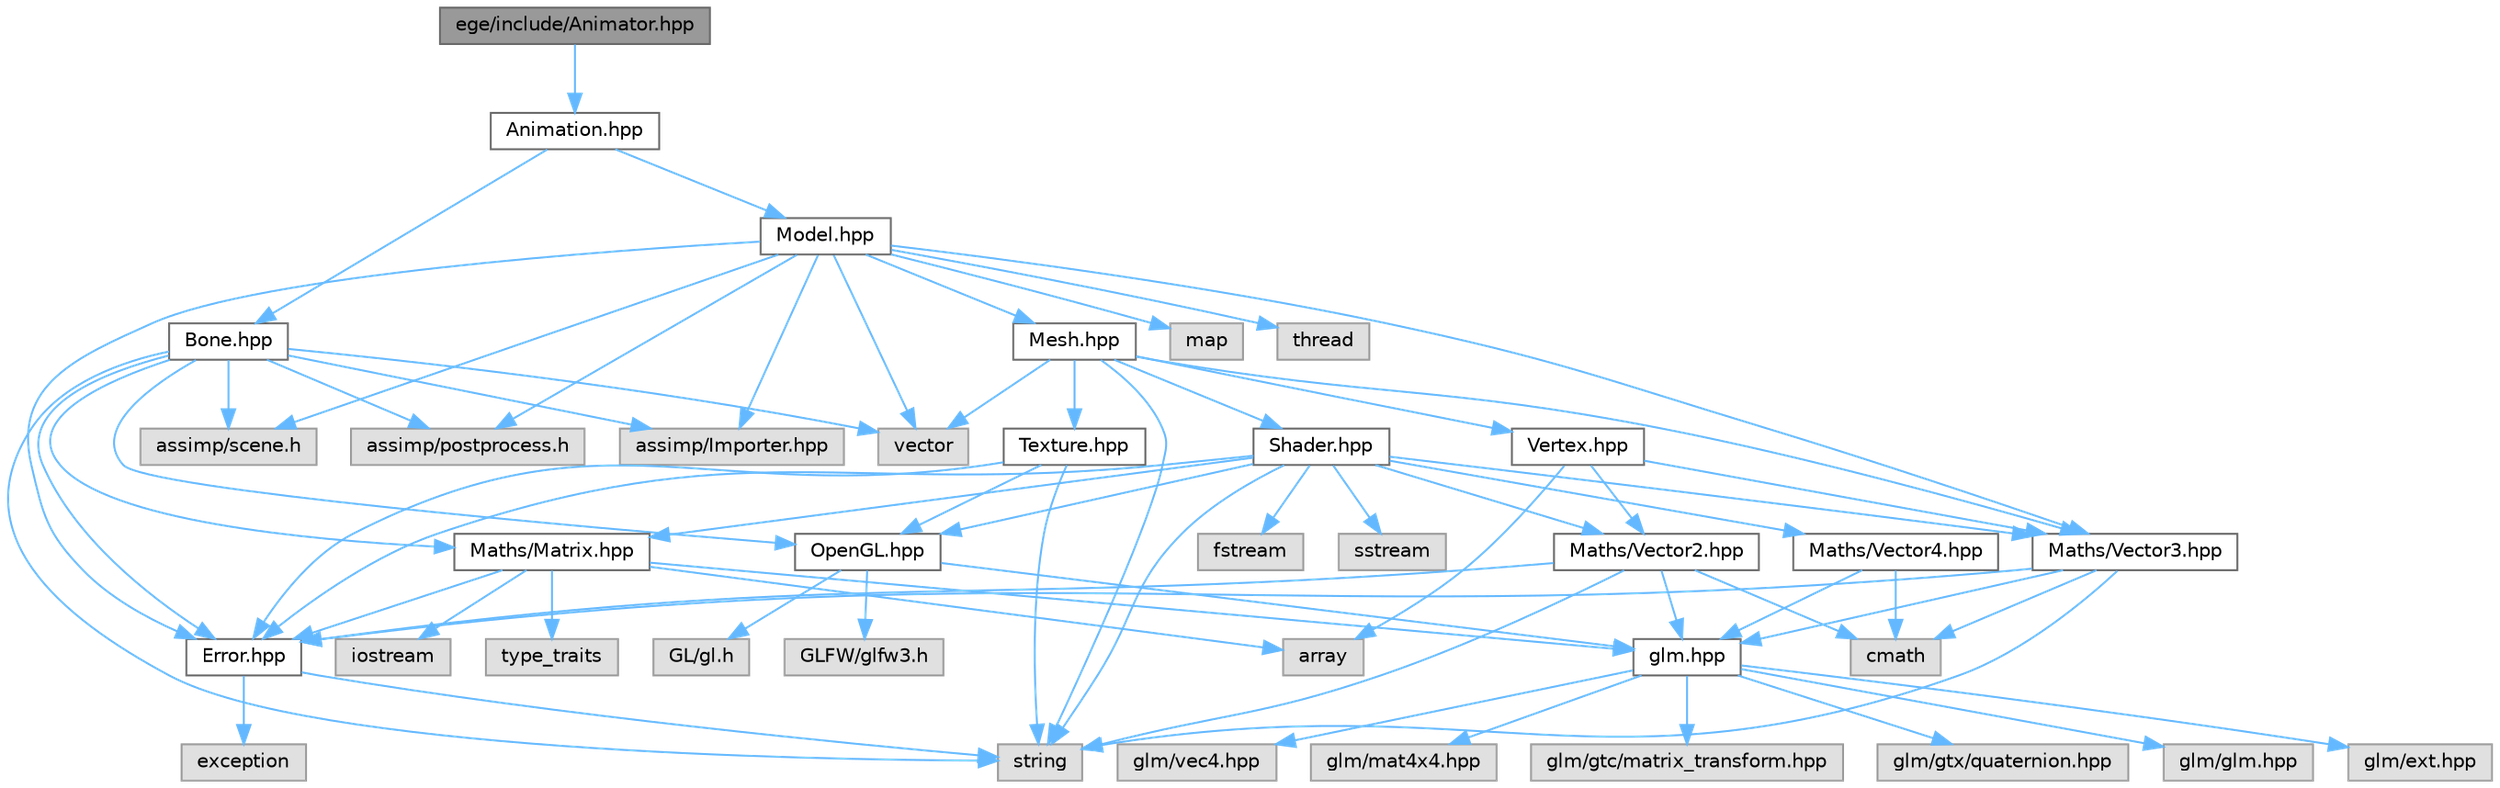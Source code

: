 digraph "ege/include/Animator.hpp"
{
 // LATEX_PDF_SIZE
  bgcolor="transparent";
  edge [fontname=Helvetica,fontsize=10,labelfontname=Helvetica,labelfontsize=10];
  node [fontname=Helvetica,fontsize=10,shape=box,height=0.2,width=0.4];
  Node1 [id="Node000001",label="ege/include/Animator.hpp",height=0.2,width=0.4,color="gray40", fillcolor="grey60", style="filled", fontcolor="black",tooltip=" "];
  Node1 -> Node2 [id="edge68_Node000001_Node000002",color="steelblue1",style="solid",tooltip=" "];
  Node2 [id="Node000002",label="Animation.hpp",height=0.2,width=0.4,color="grey40", fillcolor="white", style="filled",URL="$Animation_8hpp.html",tooltip=" "];
  Node2 -> Node3 [id="edge69_Node000002_Node000003",color="steelblue1",style="solid",tooltip=" "];
  Node3 [id="Node000003",label="Bone.hpp",height=0.2,width=0.4,color="grey40", fillcolor="white", style="filled",URL="$Bone_8hpp.html",tooltip=" "];
  Node3 -> Node4 [id="edge70_Node000003_Node000004",color="steelblue1",style="solid",tooltip=" "];
  Node4 [id="Node000004",label="Error.hpp",height=0.2,width=0.4,color="grey40", fillcolor="white", style="filled",URL="$Error_8hpp.html",tooltip="Defines the Error class for the ETIB Game Engine."];
  Node4 -> Node5 [id="edge71_Node000004_Node000005",color="steelblue1",style="solid",tooltip=" "];
  Node5 [id="Node000005",label="exception",height=0.2,width=0.4,color="grey60", fillcolor="#E0E0E0", style="filled",tooltip=" "];
  Node4 -> Node6 [id="edge72_Node000004_Node000006",color="steelblue1",style="solid",tooltip=" "];
  Node6 [id="Node000006",label="string",height=0.2,width=0.4,color="grey60", fillcolor="#E0E0E0", style="filled",tooltip=" "];
  Node3 -> Node7 [id="edge73_Node000003_Node000007",color="steelblue1",style="solid",tooltip=" "];
  Node7 [id="Node000007",label="OpenGL.hpp",height=0.2,width=0.4,color="grey40", fillcolor="white", style="filled",URL="$OpenGL_8hpp.html",tooltip=" "];
  Node7 -> Node8 [id="edge74_Node000007_Node000008",color="steelblue1",style="solid",tooltip=" "];
  Node8 [id="Node000008",label="glm.hpp",height=0.2,width=0.4,color="grey40", fillcolor="white", style="filled",URL="$glm_8hpp.html",tooltip=" "];
  Node8 -> Node9 [id="edge75_Node000008_Node000009",color="steelblue1",style="solid",tooltip=" "];
  Node9 [id="Node000009",label="glm/glm.hpp",height=0.2,width=0.4,color="grey60", fillcolor="#E0E0E0", style="filled",tooltip=" "];
  Node8 -> Node10 [id="edge76_Node000008_Node000010",color="steelblue1",style="solid",tooltip=" "];
  Node10 [id="Node000010",label="glm/ext.hpp",height=0.2,width=0.4,color="grey60", fillcolor="#E0E0E0", style="filled",tooltip=" "];
  Node8 -> Node11 [id="edge77_Node000008_Node000011",color="steelblue1",style="solid",tooltip=" "];
  Node11 [id="Node000011",label="glm/vec4.hpp",height=0.2,width=0.4,color="grey60", fillcolor="#E0E0E0", style="filled",tooltip=" "];
  Node8 -> Node12 [id="edge78_Node000008_Node000012",color="steelblue1",style="solid",tooltip=" "];
  Node12 [id="Node000012",label="glm/mat4x4.hpp",height=0.2,width=0.4,color="grey60", fillcolor="#E0E0E0", style="filled",tooltip=" "];
  Node8 -> Node13 [id="edge79_Node000008_Node000013",color="steelblue1",style="solid",tooltip=" "];
  Node13 [id="Node000013",label="glm/gtc/matrix_transform.hpp",height=0.2,width=0.4,color="grey60", fillcolor="#E0E0E0", style="filled",tooltip=" "];
  Node8 -> Node14 [id="edge80_Node000008_Node000014",color="steelblue1",style="solid",tooltip=" "];
  Node14 [id="Node000014",label="glm/gtx/quaternion.hpp",height=0.2,width=0.4,color="grey60", fillcolor="#E0E0E0", style="filled",tooltip=" "];
  Node7 -> Node15 [id="edge81_Node000007_Node000015",color="steelblue1",style="solid",tooltip=" "];
  Node15 [id="Node000015",label="GL/gl.h",height=0.2,width=0.4,color="grey60", fillcolor="#E0E0E0", style="filled",tooltip=" "];
  Node7 -> Node16 [id="edge82_Node000007_Node000016",color="steelblue1",style="solid",tooltip=" "];
  Node16 [id="Node000016",label="GLFW/glfw3.h",height=0.2,width=0.4,color="grey60", fillcolor="#E0E0E0", style="filled",tooltip=" "];
  Node3 -> Node17 [id="edge83_Node000003_Node000017",color="steelblue1",style="solid",tooltip=" "];
  Node17 [id="Node000017",label="Maths/Matrix.hpp",height=0.2,width=0.4,color="grey40", fillcolor="white", style="filled",URL="$Matrix_8hpp.html",tooltip="Defines the Matrix class for representing 4D vectors."];
  Node17 -> Node4 [id="edge84_Node000017_Node000004",color="steelblue1",style="solid",tooltip=" "];
  Node17 -> Node8 [id="edge85_Node000017_Node000008",color="steelblue1",style="solid",tooltip=" "];
  Node17 -> Node18 [id="edge86_Node000017_Node000018",color="steelblue1",style="solid",tooltip=" "];
  Node18 [id="Node000018",label="array",height=0.2,width=0.4,color="grey60", fillcolor="#E0E0E0", style="filled",tooltip=" "];
  Node17 -> Node19 [id="edge87_Node000017_Node000019",color="steelblue1",style="solid",tooltip=" "];
  Node19 [id="Node000019",label="iostream",height=0.2,width=0.4,color="grey60", fillcolor="#E0E0E0", style="filled",tooltip=" "];
  Node17 -> Node20 [id="edge88_Node000017_Node000020",color="steelblue1",style="solid",tooltip=" "];
  Node20 [id="Node000020",label="type_traits",height=0.2,width=0.4,color="grey60", fillcolor="#E0E0E0", style="filled",tooltip=" "];
  Node3 -> Node21 [id="edge89_Node000003_Node000021",color="steelblue1",style="solid",tooltip=" "];
  Node21 [id="Node000021",label="assimp/Importer.hpp",height=0.2,width=0.4,color="grey60", fillcolor="#E0E0E0", style="filled",tooltip=" "];
  Node3 -> Node22 [id="edge90_Node000003_Node000022",color="steelblue1",style="solid",tooltip=" "];
  Node22 [id="Node000022",label="assimp/scene.h",height=0.2,width=0.4,color="grey60", fillcolor="#E0E0E0", style="filled",tooltip=" "];
  Node3 -> Node23 [id="edge91_Node000003_Node000023",color="steelblue1",style="solid",tooltip=" "];
  Node23 [id="Node000023",label="assimp/postprocess.h",height=0.2,width=0.4,color="grey60", fillcolor="#E0E0E0", style="filled",tooltip=" "];
  Node3 -> Node6 [id="edge92_Node000003_Node000006",color="steelblue1",style="solid",tooltip=" "];
  Node3 -> Node24 [id="edge93_Node000003_Node000024",color="steelblue1",style="solid",tooltip=" "];
  Node24 [id="Node000024",label="vector",height=0.2,width=0.4,color="grey60", fillcolor="#E0E0E0", style="filled",tooltip=" "];
  Node2 -> Node25 [id="edge94_Node000002_Node000025",color="steelblue1",style="solid",tooltip=" "];
  Node25 [id="Node000025",label="Model.hpp",height=0.2,width=0.4,color="grey40", fillcolor="white", style="filled",URL="$Model_8hpp.html",tooltip="File containing the Model class and its related functions."];
  Node25 -> Node4 [id="edge95_Node000025_Node000004",color="steelblue1",style="solid",tooltip=" "];
  Node25 -> Node26 [id="edge96_Node000025_Node000026",color="steelblue1",style="solid",tooltip=" "];
  Node26 [id="Node000026",label="Mesh.hpp",height=0.2,width=0.4,color="grey40", fillcolor="white", style="filled",URL="$Mesh_8hpp.html",tooltip="File containing the Mesh class and its related functions."];
  Node26 -> Node27 [id="edge97_Node000026_Node000027",color="steelblue1",style="solid",tooltip=" "];
  Node27 [id="Node000027",label="Maths/Vector3.hpp",height=0.2,width=0.4,color="grey40", fillcolor="white", style="filled",URL="$Vector3_8hpp.html",tooltip="Defines the Vector3 class for representing 3D vectors."];
  Node27 -> Node4 [id="edge98_Node000027_Node000004",color="steelblue1",style="solid",tooltip=" "];
  Node27 -> Node8 [id="edge99_Node000027_Node000008",color="steelblue1",style="solid",tooltip=" "];
  Node27 -> Node28 [id="edge100_Node000027_Node000028",color="steelblue1",style="solid",tooltip=" "];
  Node28 [id="Node000028",label="cmath",height=0.2,width=0.4,color="grey60", fillcolor="#E0E0E0", style="filled",tooltip=" "];
  Node27 -> Node6 [id="edge101_Node000027_Node000006",color="steelblue1",style="solid",tooltip=" "];
  Node26 -> Node29 [id="edge102_Node000026_Node000029",color="steelblue1",style="solid",tooltip=" "];
  Node29 [id="Node000029",label="Texture.hpp",height=0.2,width=0.4,color="grey40", fillcolor="white", style="filled",URL="$Texture_8hpp.html",tooltip="File containing the Texture class and its related functions."];
  Node29 -> Node4 [id="edge103_Node000029_Node000004",color="steelblue1",style="solid",tooltip=" "];
  Node29 -> Node7 [id="edge104_Node000029_Node000007",color="steelblue1",style="solid",tooltip=" "];
  Node29 -> Node6 [id="edge105_Node000029_Node000006",color="steelblue1",style="solid",tooltip=" "];
  Node26 -> Node30 [id="edge106_Node000026_Node000030",color="steelblue1",style="solid",tooltip=" "];
  Node30 [id="Node000030",label="Shader.hpp",height=0.2,width=0.4,color="grey40", fillcolor="white", style="filled",URL="$Shader_8hpp.html",tooltip=" "];
  Node30 -> Node4 [id="edge107_Node000030_Node000004",color="steelblue1",style="solid",tooltip=" "];
  Node30 -> Node17 [id="edge108_Node000030_Node000017",color="steelblue1",style="solid",tooltip=" "];
  Node30 -> Node31 [id="edge109_Node000030_Node000031",color="steelblue1",style="solid",tooltip=" "];
  Node31 [id="Node000031",label="Maths/Vector2.hpp",height=0.2,width=0.4,color="grey40", fillcolor="white", style="filled",URL="$Vector2_8hpp.html",tooltip="Defines the Vector2 class for representing 2D vectors."];
  Node31 -> Node4 [id="edge110_Node000031_Node000004",color="steelblue1",style="solid",tooltip=" "];
  Node31 -> Node8 [id="edge111_Node000031_Node000008",color="steelblue1",style="solid",tooltip=" "];
  Node31 -> Node28 [id="edge112_Node000031_Node000028",color="steelblue1",style="solid",tooltip=" "];
  Node31 -> Node6 [id="edge113_Node000031_Node000006",color="steelblue1",style="solid",tooltip=" "];
  Node30 -> Node27 [id="edge114_Node000030_Node000027",color="steelblue1",style="solid",tooltip=" "];
  Node30 -> Node32 [id="edge115_Node000030_Node000032",color="steelblue1",style="solid",tooltip=" "];
  Node32 [id="Node000032",label="Maths/Vector4.hpp",height=0.2,width=0.4,color="grey40", fillcolor="white", style="filled",URL="$Vector4_8hpp.html",tooltip="Defines the Vector4 class for representing 4D vectors."];
  Node32 -> Node8 [id="edge116_Node000032_Node000008",color="steelblue1",style="solid",tooltip=" "];
  Node32 -> Node28 [id="edge117_Node000032_Node000028",color="steelblue1",style="solid",tooltip=" "];
  Node30 -> Node7 [id="edge118_Node000030_Node000007",color="steelblue1",style="solid",tooltip=" "];
  Node30 -> Node33 [id="edge119_Node000030_Node000033",color="steelblue1",style="solid",tooltip=" "];
  Node33 [id="Node000033",label="fstream",height=0.2,width=0.4,color="grey60", fillcolor="#E0E0E0", style="filled",tooltip=" "];
  Node30 -> Node34 [id="edge120_Node000030_Node000034",color="steelblue1",style="solid",tooltip=" "];
  Node34 [id="Node000034",label="sstream",height=0.2,width=0.4,color="grey60", fillcolor="#E0E0E0", style="filled",tooltip=" "];
  Node30 -> Node6 [id="edge121_Node000030_Node000006",color="steelblue1",style="solid",tooltip=" "];
  Node26 -> Node35 [id="edge122_Node000026_Node000035",color="steelblue1",style="solid",tooltip=" "];
  Node35 [id="Node000035",label="Vertex.hpp",height=0.2,width=0.4,color="grey40", fillcolor="white", style="filled",URL="$Vertex_8hpp.html",tooltip="File containing the Vertex struct and its related functions."];
  Node35 -> Node31 [id="edge123_Node000035_Node000031",color="steelblue1",style="solid",tooltip=" "];
  Node35 -> Node27 [id="edge124_Node000035_Node000027",color="steelblue1",style="solid",tooltip=" "];
  Node35 -> Node18 [id="edge125_Node000035_Node000018",color="steelblue1",style="solid",tooltip=" "];
  Node26 -> Node6 [id="edge126_Node000026_Node000006",color="steelblue1",style="solid",tooltip=" "];
  Node26 -> Node24 [id="edge127_Node000026_Node000024",color="steelblue1",style="solid",tooltip=" "];
  Node25 -> Node27 [id="edge128_Node000025_Node000027",color="steelblue1",style="solid",tooltip=" "];
  Node25 -> Node21 [id="edge129_Node000025_Node000021",color="steelblue1",style="solid",tooltip=" "];
  Node25 -> Node22 [id="edge130_Node000025_Node000022",color="steelblue1",style="solid",tooltip=" "];
  Node25 -> Node23 [id="edge131_Node000025_Node000023",color="steelblue1",style="solid",tooltip=" "];
  Node25 -> Node36 [id="edge132_Node000025_Node000036",color="steelblue1",style="solid",tooltip=" "];
  Node36 [id="Node000036",label="map",height=0.2,width=0.4,color="grey60", fillcolor="#E0E0E0", style="filled",tooltip=" "];
  Node25 -> Node37 [id="edge133_Node000025_Node000037",color="steelblue1",style="solid",tooltip=" "];
  Node37 [id="Node000037",label="thread",height=0.2,width=0.4,color="grey60", fillcolor="#E0E0E0", style="filled",tooltip=" "];
  Node25 -> Node24 [id="edge134_Node000025_Node000024",color="steelblue1",style="solid",tooltip=" "];
}
